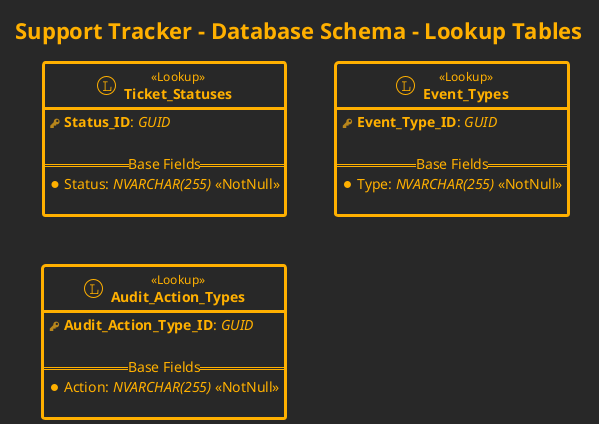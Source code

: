 @startuml "Support Tracker - Database Schema Lookup Tables"

' Definitions
' -----------

!define primary_key(_field) <b><color:#b8861b><&key></color> _field</b>
!define primary_key(_field, _type) <b><color:#b8861b><&key></color> _field</b>: <i>_type</i>

!define foreign_key(_field) <color:#aaaaaa><&key></color> _field
!define foreign_key(_field, _type) <color:#aaaaaa><&key></color> _field: <i>_type</i>
!define foreign_key(_field, _type, _null) <color:#aaaaaa><&key></color> _field: <i>_type</i> <<_null>>

!define field(_field) <&media-record> _field
!define field(_field, _type) <&media-record> _field: <i>_type</i>
!define field(_field, _type, _null) <&media-record> _field: <i>_type</i> <<_null>>

!define table(_field) entity "<b>_field</b>" as _field << (T, white) >>
!define table(_field, _type) entity "<b>_field</b>" as _field << (T, white) >> <<_type>>

!define base_table(_field) entity "<b>_field</b>" as _field << (B, #282828) >> <<Base>>
!define junction_table(_field) entity "<b>_field</b>" as _field << (J, #282828) >> <<Junction>>
!define lookup_table(_field) entity "<b>_field</b>" as _field << (L, #282828) >> <<Lookup>>


' Styling
' --------

top to bottom direction

hide empty members

skinparam defaultFontStyle Monospaced
skinparam shadowing false
skinparam handwritten false
skinparam roundcorner 5
skinparam linetype ortho
skinparam nodesep 50
skinparam ranksep 50

' Applying theme
!theme crt-amber

skinparam class {
    FontSize 14
    BorderThickness 3
}


' Title
' ------

title Support Tracker - Database Schema - Lookup Tables


' Entities
' ---------

lookup_table(Ticket_Statuses)
{
    primary_key(Status_ID, GUID)
    
    == Base Fields ==
    field(Status, NVARCHAR(255), NotNull)

}

lookup_table(Event_Types)
{
    primary_key(Event_Type_ID, GUID)
    
    == Base Fields ==
    field(Type, NVARCHAR(255), NotNull)

}

lookup_table(Audit_Action_Types)
{
    primary_key(Audit_Action_Type_ID, GUID)
    
    == Base Fields ==
    field(Action, NVARCHAR(255), NotNull)

}

@enduml